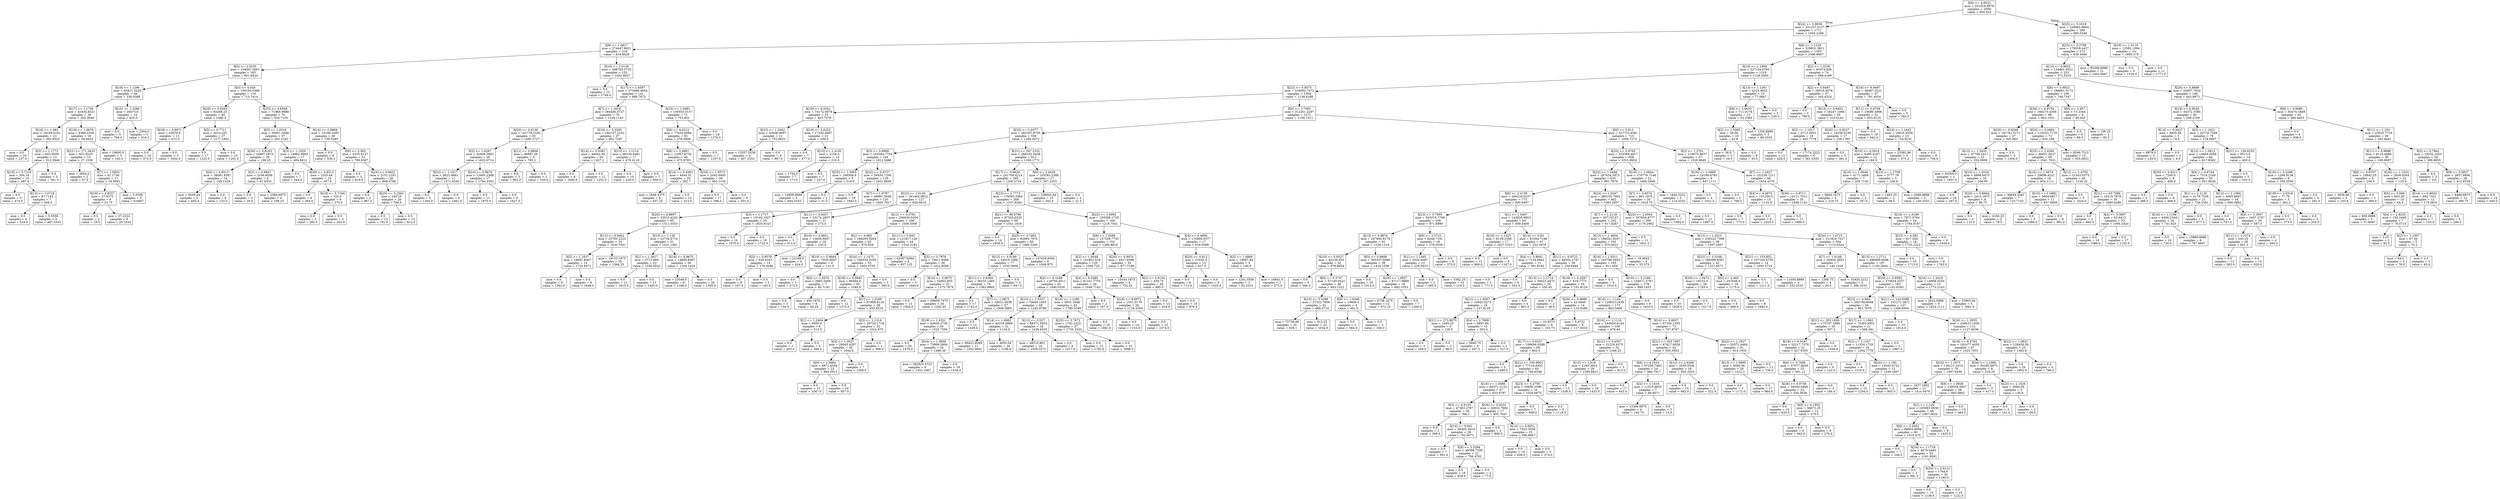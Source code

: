 digraph Tree {
node [shape=box] ;
0 [label="X[6] <= 4.8532\nmse = 331618.8976\nsamples = 2000\nvalue = 994.624"] ;
1 [label="X[24] <= 0.9936\nmse = 331237.5137\nsamples = 1711\nvalue = 1045.2268"] ;
0 -> 1 [labeldistance=2.5, labelangle=45, headlabel="True"] ;
2 [label="X[8] <= 1.0817\nmse = 274447.8621\nsamples = 318\nvalue = 818.8428"] ;
1 -> 2 ;
3 [label="X[0] <= 3.5535\nmse = 154001.3691\nsamples = 165\nvalue = 601.8424"] ;
2 -> 3 ;
4 [label="X[19] <= 1.1296\nmse = 63411.3228\nsamples = 49\nvalue = 336.9388"] ;
3 -> 4 ;
5 [label="X[17] <= 1.1706\nmse = 41830.8521\nsamples = 39\nvalue = 255.3846"] ;
4 -> 5 ;
6 [label="X[16] <= 1.083\nmse = 19169.6181\nsamples = 23\nvalue = 392.6522"] ;
5 -> 6 ;
7 [label="mse = 0.0\nsamples = 10\nvalue = 237.0"] ;
6 -> 7 ;
8 [label="X[3] <= 1.1773\nmse = 943.0059\nsamples = 13\nvalue = 512.3846"] ;
6 -> 8 ;
9 [label="X[18] <= 5.7219\nmse = 304.16\nsamples = 10\nvalue = 497.8"] ;
8 -> 9 ;
10 [label="mse = 0.0\nsamples = 3\nvalue = 474.0"] ;
9 -> 10 ;
11 [label="X[13] <= 1.0718\nmse = 87.7143\nsamples = 7\nvalue = 508.0"] ;
9 -> 11 ;
12 [label="mse = 0.0\nsamples = 4\nvalue = 516.0"] ;
11 -> 12 ;
13 [label="mse = 5.5556\nsamples = 3\nvalue = 497.3333"] ;
11 -> 13 ;
14 [label="mse = 0.0\nsamples = 3\nvalue = 561.0"] ;
8 -> 14 ;
15 [label="X[19] <= 1.0978\nmse = 8384.4336\nsamples = 16\nvalue = 58.0625"] ;
5 -> 15 ;
16 [label="X[21] <= 171.3423\nmse = 931.8225\nsamples = 13\nvalue = 27.1538"] ;
15 -> 16 ;
17 [label="mse = 3844.0\nsamples = 2\nvalue = 67.0"] ;
16 -> 17 ;
18 [label="X[7] <= 1.0853\nmse = 61.1736\nsamples = 11\nvalue = 19.9091"] ;
16 -> 18 ;
19 [label="X[18] <= 4.8257\nmse = 27.9375\nsamples = 8\nvalue = 23.75"] ;
18 -> 19 ;
20 [label="mse = 0.0\nsamples = 2\nvalue = 19.0"] ;
19 -> 20 ;
21 [label="mse = 27.2222\nsamples = 6\nvalue = 25.3333"] ;
19 -> 21 ;
22 [label="mse = 5.5556\nsamples = 3\nvalue = 9.6667"] ;
18 -> 22 ;
23 [label="mse = 18600.0\nsamples = 3\nvalue = 192.0"] ;
15 -> 23 ;
24 [label="X[15] <= 1.3286\nmse = 20473.0\nsamples = 10\nvalue = 655.0"] ;
4 -> 24 ;
25 [label="mse = 0.0\nsamples = 5\nvalue = 794.0"] ;
24 -> 25 ;
26 [label="mse = 2304.0\nsamples = 5\nvalue = 516.0"] ;
24 -> 26 ;
27 [label="X[0] <= 4.029\nmse = 150104.0366\nsamples = 116\nvalue = 713.7414"] ;
3 -> 27 ;
28 [label="X[20] <= 0.8263\nmse = 93268.25\nsamples = 40\nvalue = 1080.5"] ;
27 -> 28 ;
29 [label="X[19] <= 0.9971\nmse = 32670.0\nsamples = 13\nvalue = 672.0"] ;
28 -> 29 ;
30 [label="mse = 0.0\nsamples = 10\nvalue = 573.0"] ;
29 -> 30 ;
31 [label="mse = 0.0\nsamples = 3\nvalue = 1002.0"] ;
29 -> 31 ;
32 [label="X[5] <= 0.7711\nmse = 3414.225\nsamples = 27\nvalue = 1277.1852"] ;
28 -> 32 ;
33 [label="mse = 0.0\nsamples = 17\nvalue = 1322.0"] ;
32 -> 33 ;
34 [label="mse = 0.0\nsamples = 10\nvalue = 1201.0"] ;
32 -> 34 ;
35 [label="X[25] <= 4.6568\nmse = 71960.9688\nsamples = 76\nvalue = 520.7105"] ;
27 -> 35 ;
36 [label="X[3] <= 1.0518\nmse = 30951.3046\nsamples = 37\nvalue = 293.2162"] ;
35 -> 36 ;
37 [label="X[20] <= 0.8163\nmse = 24997.6875\nsamples = 20\nvalue = 198.25"] ;
36 -> 37 ;
38 [label="X[4] <= 4.9513\nmse = 26081.8367\nsamples = 14\nvalue = 248.1429"] ;
37 -> 38 ;
39 [label="mse = 6209.44\nsamples = 5\nvalue = 455.4"] ;
38 -> 39 ;
40 [label="mse = 0.0\nsamples = 9\nvalue = 133.0"] ;
38 -> 40 ;
41 [label="X[3] <= 0.8947\nmse = 3106.8056\nsamples = 6\nvalue = 81.8333"] ;
37 -> 41 ;
42 [label="mse = 0.0\nsamples = 2\nvalue = 29.0"] ;
41 -> 42 ;
43 [label="mse = 2566.6875\nsamples = 4\nvalue = 108.25"] ;
41 -> 43 ;
44 [label="X[3] <= 1.1029\nmse = 14862.9965\nsamples = 17\nvalue = 404.9412"] ;
36 -> 44 ;
45 [label="mse = 0.0\nsamples = 7\nvalue = 544.0"] ;
44 -> 45 ;
46 [label="X[20] <= 0.8512\nmse = 2255.64\nsamples = 10\nvalue = 307.6"] ;
44 -> 46 ;
47 [label="mse = 0.0\nsamples = 4\nvalue = 364.0"] ;
46 -> 47 ;
48 [label="X[18] <= 5.7184\nmse = 225.0\nsamples = 6\nvalue = 270.0"] ;
46 -> 48 ;
49 [label="mse = 0.0\nsamples = 3\nvalue = 285.0"] ;
48 -> 49 ;
50 [label="mse = 0.0\nsamples = 3\nvalue = 255.0"] ;
48 -> 50 ;
51 [label="X[14] <= 0.8869\nmse = 15186.2485\nsamples = 39\nvalue = 736.5385"] ;
35 -> 51 ;
52 [label="mse = 0.0\nsamples = 8\nvalue = 530.0"] ;
51 -> 52 ;
53 [label="X[6] <= 3.365\nmse = 5255.8127\nsamples = 31\nvalue = 789.8387"] ;
51 -> 53 ;
54 [label="mse = 0.0\nsamples = 3\nvalue = 614.0"] ;
53 -> 54 ;
55 [label="X[24] <= 0.9831\nmse = 2151.2181\nsamples = 28\nvalue = 808.6786"] ;
53 -> 55 ;
56 [label="mse = 0.0\nsamples = 2\nvalue = 967.0"] ;
55 -> 56 ;
57 [label="X[25] <= 5.2563\nmse = 240.25\nsamples = 26\nvalue = 796.5"] ;
55 -> 57 ;
58 [label="mse = 0.0\nsamples = 13\nvalue = 781.0"] ;
57 -> 58 ;
59 [label="mse = 0.0\nsamples = 13\nvalue = 812.0"] ;
57 -> 59 ;
60 [label="X[16] <= 1.0138\nmse = 298793.3733\nsamples = 153\nvalue = 1052.8627"] ;
2 -> 60 ;
61 [label="mse = 0.0\nsamples = 12\nvalue = 1794.0"] ;
60 -> 61 ;
62 [label="X[17] <= 1.0587\nmse = 273496.4654\nsamples = 141\nvalue = 989.7872"] ;
60 -> 62 ;
63 [label="X[7] <= 1.2016\nmse = 284446.0727\nsamples = 70\nvalue = 1229.1143"] ;
62 -> 63 ;
64 [label="X[20] <= 0.8136\nmse = 141778.0165\nsamples = 33\nvalue = 1495.2727"] ;
63 -> 64 ;
65 [label="X[2] <= 1.4267\nmse = 52608.5663\nsamples = 28\nvalue = 1622.0714"] ;
64 -> 65 ;
66 [label="X[22] <= 1.1517\nmse = 9622.0661\nsamples = 11\nvalue = 1371.4545"] ;
65 -> 66 ;
67 [label="mse = 0.0\nsamples = 5\nvalue = 1264.0"] ;
66 -> 67 ;
68 [label="mse = 0.0\nsamples = 6\nvalue = 1461.0"] ;
66 -> 68 ;
69 [label="X[24] <= 0.9676\nmse = 13485.2388\nsamples = 17\nvalue = 1784.2353"] ;
65 -> 69 ;
70 [label="mse = 0.0\nsamples = 11\nvalue = 1870.0"] ;
69 -> 70 ;
71 [label="mse = 0.0\nsamples = 6\nvalue = 1627.0"] ;
69 -> 71 ;
72 [label="X[11] <= 0.9606\nmse = 46887.36\nsamples = 5\nvalue = 785.2"] ;
64 -> 72 ;
73 [label="mse = 0.0\nsamples = 3\nvalue = 962.0"] ;
72 -> 73 ;
74 [label="mse = 0.0\nsamples = 2\nvalue = 520.0"] ;
72 -> 74 ;
75 [label="X[10] <= 5.3285\nmse = 292157.2243\nsamples = 37\nvalue = 991.7297"] ;
63 -> 75 ;
76 [label="X[14] <= 0.9381\nmse = 46042.56\nsamples = 20\nvalue = 1427.2"] ;
75 -> 76 ;
77 [label="mse = 0.0\nsamples = 8\nvalue = 1690.0"] ;
76 -> 77 ;
78 [label="mse = 0.0\nsamples = 12\nvalue = 1252.0"] ;
76 -> 78 ;
79 [label="X[13] <= 1.1114\nmse = 96134.9481\nsamples = 17\nvalue = 479.4118"] ;
75 -> 79 ;
80 [label="mse = 0.0\nsamples = 10\nvalue = 220.0"] ;
79 -> 80 ;
81 [label="mse = 0.0\nsamples = 7\nvalue = 850.0"] ;
79 -> 81 ;
82 [label="X[19] <= 1.0483\nmse = 150555.0137\nsamples = 71\nvalue = 753.831"] ;
62 -> 82 ;
83 [label="X[6] <= 4.4212\nmse = 77635.6084\nsamples = 53\nvalue = 576.4906"] ;
82 -> 83 ;
84 [label="X[6] <= 2.4881\nmse = 12957.6734\nsamples = 46\nvalue = 475.9783"] ;
83 -> 84 ;
85 [label="X[14] <= 0.9383\nmse = 4444.51\nsamples = 20\nvalue = 362.7"] ;
84 -> 85 ;
86 [label="mse = 1848.4375\nsamples = 8\nvalue = 437.25"] ;
85 -> 86 ;
87 [label="mse = 0.0\nsamples = 12\nvalue = 313.0"] ;
85 -> 87 ;
88 [label="X[16] <= 1.0572\nmse = 2042.6405\nsamples = 26\nvalue = 563.1154"] ;
84 -> 88 ;
89 [label="mse = 0.0\nsamples = 17\nvalue = 596.0"] ;
88 -> 89 ;
90 [label="mse = 0.0\nsamples = 9\nvalue = 501.0"] ;
88 -> 90 ;
91 [label="mse = 0.0\nsamples = 7\nvalue = 1237.0"] ;
83 -> 91 ;
92 [label="mse = 0.0\nsamples = 18\nvalue = 1276.0"] ;
82 -> 92 ;
93 [label="X[8] <= 1.1229\nmse = 329831.3811\nsamples = 1393\nvalue = 1096.9067"] ;
1 -> 93 ;
94 [label="X[19] <= 1.1806\nmse = 327104.0785\nsamples = 1319\nvalue = 1126.5565"] ;
93 -> 94 ;
95 [label="X[22] <= 0.8575\nmse = 318002.7472\nsamples = 1304\nvalue = 1138.6288"] ;
94 -> 95 ;
96 [label="X[18] <= 6.0541\nmse = 74172.6079\nsamples = 33\nvalue = 463.7576"] ;
95 -> 96 ;
97 [label="X[23] <= 1.2042\nmse = 43006.9097\nsamples = 12\nvalue = 752.0833"] ;
96 -> 97 ;
98 [label="mse = 13557.5556\nsamples = 3\nvalue = 407.3333"] ;
97 -> 98 ;
99 [label="mse = 0.0\nsamples = 9\nvalue = 867.0"] ;
97 -> 99 ;
100 [label="X[10] <= 2.6252\nmse = 17332.6667\nsamples = 21\nvalue = 299.0"] ;
96 -> 100 ;
101 [label="mse = 0.0\nsamples = 7\nvalue = 477.0"] ;
100 -> 101 ;
102 [label="X[15] <= 1.4192\nmse = 2236.0\nsamples = 14\nvalue = 210.0"] ;
100 -> 102 ;
103 [label="mse = 1734.0\nsamples = 7\nvalue = 173.0"] ;
102 -> 103 ;
104 [label="mse = 0.0\nsamples = 7\nvalue = 247.0"] ;
102 -> 104 ;
105 [label="X[0] <= 3.7583\nmse = 312201.2297\nsamples = 1271\nvalue = 1156.1511"] ;
95 -> 105 ;
106 [label="X[25] <= 2.0377\nmse = 263167.8705\nsamples = 556\nvalue = 1284.0072"] ;
105 -> 106 ;
107 [label="X[3] <= 0.8968\nmse = 103384.7754\nsamples = 144\nvalue = 1612.5486"] ;
106 -> 107 ;
108 [label="X[25] <= 1.3065\nmse = 166506.8\nsamples = 5\nvalue = 519.0"] ;
107 -> 108 ;
109 [label="mse = 12906.8889\nsamples = 3\nvalue = 844.3333"] ;
108 -> 109 ;
110 [label="mse = 0.0\nsamples = 2\nvalue = 31.0"] ;
108 -> 110 ;
111 [label="X[22] <= 0.8737\nmse = 56550.7206\nsamples = 139\nvalue = 1651.8849"] ;
107 -> 111 ;
112 [label="mse = 0.0\nsamples = 19\nvalue = 1943.0"] ;
111 -> 112 ;
113 [label="X[7] <= 1.0787\nmse = 49961.5649\nsamples = 120\nvalue = 1605.7917"] ;
111 -> 113 ;
114 [label="X[20] <= 0.8697\nmse = 33515.4223\nsamples = 85\nvalue = 1511.0353"] ;
113 -> 114 ;
115 [label="X[13] <= 0.9402\nmse = 25783.2223\nsamples = 34\nvalue = 1630.7941"] ;
114 -> 115 ;
116 [label="X[2] <= 1.1637\nmse = 19891.8367\nsamples = 14\nvalue = 1725.8571"] ;
115 -> 116 ;
117 [label="mse = 0.0\nsamples = 6\nvalue = 1563.0"] ;
116 -> 117 ;
118 [label="mse = 0.0\nsamples = 8\nvalue = 1848.0"] ;
116 -> 118 ;
119 [label="mse = 19153.1875\nsamples = 20\nvalue = 1564.25"] ;
115 -> 119 ;
120 [label="X[15] <= 1.136\nmse = 22734.4714\nsamples = 51\nvalue = 1431.1961"] ;
114 -> 120 ;
121 [label="X[1] <= 1.3817\nmse = 3713.966\nsamples = 23\nvalue = 1556.6522"] ;
120 -> 121 ;
122 [label="mse = 0.0\nsamples = 12\nvalue = 1615.0"] ;
121 -> 122 ;
123 [label="mse = 0.0\nsamples = 11\nvalue = 1493.0"] ;
121 -> 123 ;
124 [label="X[18] <= 8.8675\nmse = 14809.8367\nsamples = 28\nvalue = 1328.1429"] ;
120 -> 124 ;
125 [label="mse = 23548.0\nsamples = 8\nvalue = 1186.0"] ;
124 -> 125 ;
126 [label="mse = 0.0\nsamples = 20\nvalue = 1385.0"] ;
124 -> 126 ;
127 [label="X[3] <= 1.1717\nmse = 15140.1927\nsamples = 35\nvalue = 1835.9143"] ;
113 -> 127 ;
128 [label="mse = 0.0\nsamples = 16\nvalue = 1970.0"] ;
127 -> 128 ;
129 [label="mse = 0.0\nsamples = 19\nvalue = 1723.0"] ;
127 -> 129 ;
130 [label="X[21] <= 347.2332\nmse = 268102.0438\nsamples = 412\nvalue = 1169.1772"] ;
106 -> 130 ;
131 [label="X[17] <= 0.9629\nmse = 241758.4214\nsamples = 395\nvalue = 1206.2734"] ;
130 -> 131 ;
132 [label="X[22] <= 1.0149\nmse = 261462.0822\nsamples = 127\nvalue = 928.6614"] ;
131 -> 132 ;
133 [label="X[11] <= 0.8457\nmse = 23174.2857\nsamples = 21\nvalue = 273.0"] ;
132 -> 133 ;
134 [label="mse = 0.0\nsamples = 3\nvalue = 513.0"] ;
133 -> 134 ;
135 [label="X[10] <= 4.9931\nmse = 15836.6667\nsamples = 18\nvalue = 233.0"] ;
133 -> 135 ;
136 [label="X[3] <= 0.9578\nmse = 620.8163\nsamples = 14\nvalue = 178.4286"] ;
135 -> 136 ;
137 [label="mse = 0.0\nsamples = 9\nvalue = 197.0"] ;
136 -> 137 ;
138 [label="mse = 0.0\nsamples = 5\nvalue = 145.0"] ;
136 -> 138 ;
139 [label="mse = 22188.0\nsamples = 4\nvalue = 424.0"] ;
135 -> 139 ;
140 [label="X[12] <= 3.3791\nmse = 206630.0204\nsamples = 106\nvalue = 1058.5566"] ;
132 -> 140 ;
141 [label="X[2] <= 0.965\nmse = 186205.6204\nsamples = 62\nvalue = 875.629"] ;
140 -> 141 ;
142 [label="X[19] <= 0.9694\nmse = 7930.6667\nsamples = 9\nvalue = 131.0"] ;
141 -> 142 ;
143 [label="mse = 0.0\nsamples = 2\nvalue = 272.0"] ;
142 -> 143 ;
144 [label="X[5] <= 1.0576\nmse = 2893.3469\nsamples = 7\nvalue = 90.7143"] ;
142 -> 144 ;
145 [label="mse = 0.0\nsamples = 3\nvalue = 150.0"] ;
144 -> 145 ;
146 [label="mse = 450.1875\nsamples = 4\nvalue = 46.25"] ;
144 -> 146 ;
147 [label="X[24] <= 1.1475\nmse = 106334.3339\nsamples = 53\nvalue = 1002.0755"] ;
141 -> 147 ;
148 [label="X[18] <= 6.0945\nmse = 86494.6\nsamples = 50\nvalue = 1040.6"] ;
147 -> 148 ;
149 [label="mse = 0.0\nsamples = 12\nvalue = 1373.0"] ;
148 -> 149 ;
150 [label="X[1] <= 1.3189\nmse = 67898.8116\nsamples = 38\nvalue = 935.6316"] ;
148 -> 150 ;
151 [label="X[1] <= 1.2404\nmse = 6050.0\nsamples = 6\nvalue = 513.0"] ;
150 -> 151 ;
152 [label="mse = 0.0\nsamples = 2\nvalue = 403.0"] ;
151 -> 152 ;
153 [label="mse = 0.0\nsamples = 4\nvalue = 568.0"] ;
151 -> 153 ;
154 [label="X[3] <= 1.1318\nmse = 39725.1719\nsamples = 32\nvalue = 1014.875"] ;
150 -> 154 ;
155 [label="X[3] <= 1.0027\nmse = 28045.4267\nsamples = 30\nvalue = 1044.8"] ;
154 -> 155 ;
156 [label="X[0] <= 2.5884\nmse = 8871.4556\nsamples = 23\nvalue = 964.3913"] ;
155 -> 156 ;
157 [label="mse = 0.0\nsamples = 13\nvalue = 1047.0"] ;
156 -> 157 ;
158 [label="mse = 0.0\nsamples = 10\nvalue = 857.0"] ;
156 -> 158 ;
159 [label="mse = 0.0\nsamples = 7\nvalue = 1309.0"] ;
155 -> 159 ;
160 [label="mse = 0.0\nsamples = 2\nvalue = 566.0"] ;
154 -> 160 ;
161 [label="mse = 0.0\nsamples = 3\nvalue = 360.0"] ;
147 -> 161 ;
162 [label="X[11] <= 0.845\nmse = 121817.126\nsamples = 44\nvalue = 1316.3182"] ;
140 -> 162 ;
163 [label="mse = 61687.6094\nsamples = 8\nvalue = 837.125"] ;
162 -> 163 ;
164 [label="X[5] <= 0.7876\nmse = 72811.6566\nsamples = 36\nvalue = 1422.8056"] ;
162 -> 164 ;
165 [label="mse = 0.0\nsamples = 3\nvalue = 1940.0"] ;
164 -> 165 ;
166 [label="X[14] <= 0.9075\nmse = 52902.955\nsamples = 33\nvalue = 1375.7879"] ;
164 -> 166 ;
167 [label="mse = 0.0\nsamples = 13\nvalue = 1504.0"] ;
166 -> 167 ;
168 [label="mse = 69659.7475\nsamples = 20\nvalue = 1292.45"] ;
166 -> 168 ;
169 [label="X[23] <= 2.7773\nmse = 178593.3064\nsamples = 268\nvalue = 1337.8284"] ;
131 -> 169 ;
170 [label="X[21] <= 86.6796\nmse = 87555.6235\nsamples = 99\nvalue = 1541.1818"] ;
169 -> 170 ;
171 [label="mse = 0.0\nsamples = 14\nvalue = 1856.0"] ;
170 -> 171 ;
172 [label="X[25] <= 3.7483\nmse = 82963.7974\nsamples = 85\nvalue = 1489.3294"] ;
170 -> 172 ;
173 [label="X[12] <= 4.9199\nmse = 54016.1606\nsamples = 77\nvalue = 1535.0909"] ;
172 -> 173 ;
174 [label="X[11] <= 0.8384\nmse = 36233.1485\nsamples = 74\nvalue = 1562.9865"] ;
173 -> 174 ;
175 [label="mse = 0.0\nsamples = 17\nvalue = 1742.0"] ;
174 -> 175 ;
176 [label="X[7] <= 1.0875\nmse = 34631.5038\nsamples = 57\nvalue = 1509.5965"] ;
174 -> 176 ;
177 [label="X[19] <= 1.0321\nmse = 42626.2736\nsamples = 45\nvalue = 1525.7556"] ;
176 -> 177 ;
178 [label="mse = 0.0\nsamples = 20\nvalue = 1570.0"] ;
177 -> 178 ;
179 [label="X[16] <= 1.0958\nmse = 73908.3904\nsamples = 25\nvalue = 1490.36"] ;
177 -> 179 ;
180 [label="mse = 282823.4722\nsamples = 6\nvalue = 1352.1667"] ;
179 -> 180 ;
181 [label="mse = 0.0\nsamples = 19\nvalue = 1534.0"] ;
179 -> 181 ;
182 [label="mse = 0.0\nsamples = 12\nvalue = 1449.0"] ;
176 -> 182 ;
183 [label="mse = 0.0\nsamples = 3\nvalue = 847.0"] ;
173 -> 183 ;
184 [label="mse = 147428.8594\nsamples = 8\nvalue = 1048.875"] ;
172 -> 184 ;
185 [label="X[22] <= 1.0992\nmse = 193508.1728\nsamples = 169\nvalue = 1218.7041"] ;
169 -> 185 ;
186 [label="X[8] <= 1.0598\nmse = 157328.7755\nsamples = 152\nvalue = 1285.8816"] ;
185 -> 186 ;
187 [label="X[2] <= 1.6048\nmse = 141803.016\nsamples = 120\nvalue = 1394.725"] ;
186 -> 187 ;
188 [label="X[4] <= 6.4188\nmse = 118794.4011\nsamples = 92\nvalue = 1500.0326"] ;
187 -> 188 ;
189 [label="X[15] <= 1.5537\nmse = 79640.1833\nsamples = 49\nvalue = 1245.9796"] ;
188 -> 189 ;
190 [label="X[14] <= 1.0083\nmse = 40319.0968\nsamples = 31\nvalue = 1134.0"] ;
189 -> 190 ;
191 [label="mse = 90422.8099\nsamples = 11\nvalue = 1032.9091"] ;
190 -> 191 ;
192 [label="mse = 4050.04\nsamples = 20\nvalue = 1189.6"] ;
190 -> 192 ;
193 [label="X[12] <= 3.527\nmse = 88571.5833\nsamples = 18\nvalue = 1438.8333"] ;
189 -> 193 ;
194 [label="mse = 48510.801\nsamples = 14\nvalue = 1559.3571"] ;
193 -> 194 ;
195 [label="mse = 0.0\nsamples = 4\nvalue = 1017.0"] ;
193 -> 195 ;
196 [label="X[16] <= 1.1385\nmse = 6051.5046\nsamples = 43\nvalue = 1789.5349"] ;
188 -> 196 ;
197 [label="X[25] <= 3.7672\nmse = 1742.2222\nsamples = 27\nvalue = 1735.3333"] ;
196 -> 197 ;
198 [label="mse = 0.0\nsamples = 12\nvalue = 1782.0"] ;
197 -> 198 ;
199 [label="mse = 0.0\nsamples = 15\nvalue = 1698.0"] ;
197 -> 199 ;
200 [label="mse = 0.0\nsamples = 16\nvalue = 1881.0"] ;
196 -> 200 ;
201 [label="X[4] <= 6.5385\nmse = 61241.7755\nsamples = 28\nvalue = 1048.7143"] ;
187 -> 201 ;
202 [label="mse = 0.0\nsamples = 2\nvalue = 167.0"] ;
201 -> 202 ;
203 [label="X[18] <= 9.8972\nmse = 1551.0178\nsamples = 26\nvalue = 1116.5385"] ;
201 -> 203 ;
204 [label="mse = 0.0\nsamples = 14\nvalue = 1153.0"] ;
203 -> 204 ;
205 [label="mse = 0.0\nsamples = 12\nvalue = 1074.0"] ;
203 -> 205 ;
206 [label="X[20] <= 0.8974\nmse = 4527.6396\nsamples = 32\nvalue = 877.7188"] ;
186 -> 206 ;
207 [label="mse = 15444.1875\nsamples = 4\nvalue = 753.25"] ;
206 -> 207 ;
208 [label="X[2] <= 0.9134\nmse = 438.75\nsamples = 28\nvalue = 895.5"] ;
206 -> 208 ;
209 [label="mse = 0.0\nsamples = 13\nvalue = 918.0"] ;
208 -> 209 ;
210 [label="mse = 0.0\nsamples = 15\nvalue = 876.0"] ;
208 -> 210 ;
211 [label="X[4] <= 6.4666\nmse = 115869.9377\nsamples = 17\nvalue = 618.0588"] ;
185 -> 211 ;
212 [label="X[20] <= 0.912\nmse = 21632.0\nsamples = 12\nvalue = 817.0"] ;
211 -> 212 ;
213 [label="mse = 0.0\nsamples = 8\nvalue = 713.0"] ;
212 -> 213 ;
214 [label="mse = 0.0\nsamples = 4\nvalue = 1025.0"] ;
212 -> 214 ;
215 [label="X[2] <= 1.4869\nmse = 19087.84\nsamples = 5\nvalue = 140.6"] ;
211 -> 215 ;
216 [label="mse = 1241.5556\nsamples = 3\nvalue = 52.3333"] ;
215 -> 216 ;
217 [label="mse = 16641.0\nsamples = 2\nvalue = 273.0"] ;
215 -> 217 ;
218 [label="X[0] <= 2.0429\nmse = 105285.2388\nsamples = 17\nvalue = 307.2353"] ;
130 -> 218 ;
219 [label="mse = 106942.64\nsamples = 15\nvalue = 345.4"] ;
218 -> 219 ;
220 [label="mse = 0.0\nsamples = 2\nvalue = 21.0"] ;
218 -> 220 ;
221 [label="X[0] <= 5.812\nmse = 327733.6361\nsamples = 715\nvalue = 1056.7273"] ;
105 -> 221 ;
222 [label="X[20] <= 0.9765\nmse = 316366.4817\nsamples = 658\nvalue = 1015.9924"] ;
221 -> 222 ;
223 [label="X[22] <= 1.0446\nmse = 297634.3973\nsamples = 635\nvalue = 991.7874"] ;
222 -> 223 ;
224 [label="X[6] <= 2.4159\nmse = 294216.0237\nsamples = 173\nvalue = 800.8497"] ;
223 -> 224 ;
225 [label="X[23] <= 5.7905\nmse = 303374.7769\nsamples = 109\nvalue = 971.8899"] ;
224 -> 225 ;
226 [label="X[13] <= 0.9876\nmse = 247692.8178\nsamples = 91\nvalue = 1109.1319"] ;
225 -> 226 ;
227 [label="X[19] <= 0.9527\nmse = 82239.655\nsamples = 52\nvalue = 878.8654"] ;
226 -> 227 ;
228 [label="mse = 0.0\nsamples = 6\nvalue = 386.0"] ;
227 -> 228 ;
229 [label="X[0] <= 5.3747\nmse = 57149.0421\nsamples = 46\nvalue = 943.1522"] ;
227 -> 229 ;
230 [label="X[10] <= 5.4388\nmse = 37332.7806\nsamples = 42\nvalue = 989.0714"] ;
229 -> 230 ;
231 [label="mse = 72738.09\nsamples = 20\nvalue = 939.1"] ;
230 -> 231 ;
232 [label="mse = 812.25\nsamples = 22\nvalue = 1034.5"] ;
230 -> 232 ;
233 [label="X[8] <= 1.0346\nmse = 10609.0\nsamples = 4\nvalue = 461.0"] ;
229 -> 233 ;
234 [label="mse = 0.0\nsamples = 2\nvalue = 564.0"] ;
233 -> 234 ;
235 [label="mse = 0.0\nsamples = 2\nvalue = 358.0"] ;
233 -> 235 ;
236 [label="X[5] <= 0.9908\nmse = 303337.6686\nsamples = 39\nvalue = 1416.1538"] ;
226 -> 236 ;
237 [label="mse = 0.0\nsamples = 20\nvalue = 1914.0"] ;
236 -> 237 ;
238 [label="X[26] <= 1.0927\nmse = 87117.9889\nsamples = 19\nvalue = 892.1053"] ;
236 -> 238 ;
239 [label="mse = 6738.1875\nsamples = 12\nvalue = 672.25"] ;
238 -> 239 ;
240 [label="mse = 0.0\nsamples = 7\nvalue = 1269.0"] ;
238 -> 240 ;
241 [label="X[9] <= 3.5722\nmse = 8248.7191\nsamples = 18\nvalue = 278.0556"] ;
225 -> 241 ;
242 [label="X[1] <= 1.1465\nmse = 5324.4097\nsamples = 12\nvalue = 229.5833"] ;
241 -> 242 ;
243 [label="mse = 0.0\nsamples = 2\nvalue = 295.0"] ;
242 -> 243 ;
244 [label="mse = 5362.25\nsamples = 10\nvalue = 216.5"] ;
242 -> 244 ;
245 [label="mse = 0.0\nsamples = 6\nvalue = 375.0"] ;
241 -> 245 ;
246 [label="X[1] <= 1.0497\nmse = 143935.6853\nsamples = 64\nvalue = 509.5469"] ;
224 -> 246 ;
247 [label="X[16] <= 1.1425\nmse = 8139.2388\nsamples = 17\nvalue = 1027.2353"] ;
246 -> 247 ;
248 [label="mse = 0.0\nsamples = 12\nvalue = 969.0"] ;
247 -> 248 ;
249 [label="mse = 0.0\nsamples = 5\nvalue = 1167.0"] ;
247 -> 249 ;
250 [label="X[14] <= 0.93\nmse = 61054.7198\nsamples = 47\nvalue = 322.2979"] ;
246 -> 250 ;
251 [label="X[4] <= 3.8041\nmse = 7134.6942\nsamples = 11\nvalue = 591.8182"] ;
250 -> 251 ;
252 [label="mse = 0.0\nsamples = 2\nvalue = 771.0"] ;
251 -> 252 ;
253 [label="mse = 0.0\nsamples = 9\nvalue = 552.0"] ;
251 -> 253 ;
254 [label="X[11] <= 0.9722\nmse = 48552.2747\nsamples = 36\nvalue = 239.9444"] ;
250 -> 254 ;
255 [label="X[13] <= 1.2714\nmse = 59422.4475\nsamples = 20\nvalue = 350.45"] ;
254 -> 255 ;
256 [label="X[12] <= 1.9267\nmse = 10842.0273\nsamples = 16\nvalue = 237.8125"] ;
255 -> 256 ;
257 [label="X[21] <= 273.8875\nmse = 1640.25\nsamples = 6\nvalue = 128.5"] ;
256 -> 257 ;
258 [label="mse = 0.0\nsamples = 3\nvalue = 169.0"] ;
257 -> 258 ;
259 [label="mse = 0.0\nsamples = 3\nvalue = 88.0"] ;
257 -> 259 ;
260 [label="X[4] <= 2.7688\nmse = 4891.84\nsamples = 10\nvalue = 303.4"] ;
256 -> 260 ;
261 [label="mse = 5940.75\nsamples = 8\nvalue = 297.5"] ;
260 -> 261 ;
262 [label="mse = 0.0\nsamples = 2\nvalue = 327.0"] ;
260 -> 262 ;
263 [label="mse = 0.0\nsamples = 4\nvalue = 801.0"] ;
255 -> 263 ;
264 [label="X[18] <= 4.3297\nmse = 619.7773\nsamples = 16\nvalue = 101.8125"] ;
254 -> 264 ;
265 [label="mse = 0.0\nsamples = 2\nvalue = 38.0"] ;
264 -> 265 ;
266 [label="X[26] <= 0.9686\nmse = 43.4949\nsamples = 14\nvalue = 110.9286"] ;
264 -> 266 ;
267 [label="mse = 10.9375\nsamples = 8\nvalue = 105.75"] ;
266 -> 267 ;
268 [label="mse = 3.4722\nsamples = 6\nvalue = 117.8333"] ;
266 -> 268 ;
269 [label="X[24] <= 1.0247\nmse = 280150.7062\nsamples = 462\nvalue = 1063.2857"] ;
223 -> 269 ;
270 [label="X[7] <= 1.2118\nmse = 207152.47\nsamples = 202\nvalue = 917.8267"] ;
269 -> 270 ;
271 [label="X[15] <= 1.4654\nmse = 186341.8207\nsamples = 191\nvalue = 875.6021"] ;
270 -> 271 ;
272 [label="X[16] <= 1.0311\nmse = 163790.5653\nsamples = 183\nvalue = 911.459"] ;
271 -> 272 ;
273 [label="mse = 0.0\nsamples = 4\nvalue = 1910.0"] ;
272 -> 273 ;
274 [label="X[10] <= 5.2166\nmse = 144671.5767\nsamples = 179\nvalue = 889.1453"] ;
272 -> 274 ;
275 [label="X[16] <= 1.144\nmse = 129833.2439\nsamples = 173\nvalue = 863.3468"] ;
274 -> 275 ;
276 [label="X[16] <= 1.1116\nmse = 144920.4144\nsamples = 100\nvalue = 976.84"] ;
275 -> 276 ;
277 [label="X[17] <= 0.8237\nmse = 108694.0588\nsamples = 68\nvalue = 803.0"] ;
276 -> 277 ;
278 [label="mse = 0.0\nsamples = 5\nvalue = 1488.0"] ;
277 -> 278 ;
279 [label="X[21] <= 330.9902\nmse = 77124.9302\nsamples = 63\nvalue = 748.6349"] ;
277 -> 279 ;
280 [label="X[16] <= 1.0588\nmse = 64371.2123\nsamples = 47\nvalue = 653.9787"] ;
279 -> 280 ;
281 [label="X[3] <= 0.9133\nmse = 47363.2767\nsamples = 30\nvalue = 766.3"] ;
280 -> 281 ;
282 [label="mse = 0.0\nsamples = 2\nvalue = 398.0"] ;
281 -> 282 ;
283 [label="X[14] <= 0.941\nmse = 40365.3814\nsamples = 28\nvalue = 792.6071"] ;
281 -> 283 ;
284 [label="mse = 0.0\nsamples = 7\nvalue = 901.0"] ;
283 -> 284 ;
285 [label="X[9] <= 3.3294\nmse = 48598.7256\nsamples = 21\nvalue = 756.4762"] ;
283 -> 285 ;
286 [label="mse = 0.0\nsamples = 19\nvalue = 828.0"] ;
285 -> 286 ;
287 [label="mse = 0.0\nsamples = 2\nvalue = 77.0"] ;
285 -> 287 ;
288 [label="X[26] <= 0.9231\nmse = 32832.7682\nsamples = 17\nvalue = 455.7647"] ;
280 -> 288 ;
289 [label="mse = 0.0\nsamples = 2\nvalue = 899.0"] ;
288 -> 289 ;
290 [label="X[14] <= 0.9551\nmse = 7523.5556\nsamples = 15\nvalue = 396.6667"] ;
288 -> 290 ;
291 [label="mse = 0.0\nsamples = 10\nvalue = 458.0"] ;
290 -> 291 ;
292 [label="mse = 0.0\nsamples = 5\nvalue = 274.0"] ;
290 -> 292 ;
293 [label="X[23] <= 3.2759\nmse = 10956.3398\nsamples = 16\nvalue = 1026.6875"] ;
279 -> 293 ;
294 [label="mse = 0.0\nsamples = 7\nvalue = 908.0"] ;
293 -> 294 ;
295 [label="mse = 0.0\nsamples = 9\nvalue = 1119.0"] ;
293 -> 295 ;
296 [label="X[12] <= 3.4507\nmse = 21219.4375\nsamples = 32\nvalue = 1346.25"] ;
276 -> 296 ;
297 [label="X[15] <= 1.418\nmse = 2185.3603\nsamples = 29\nvalue = 1390.8621"] ;
296 -> 297 ;
298 [label="mse = 0.0\nsamples = 13\nvalue = 1339.0"] ;
297 -> 298 ;
299 [label="mse = 0.0\nsamples = 16\nvalue = 1433.0"] ;
297 -> 299 ;
300 [label="mse = 0.0\nsamples = 3\nvalue = 915.0"] ;
296 -> 300 ;
301 [label="X[14] <= 0.8837\nmse = 67350.1355\nsamples = 73\nvalue = 707.8767"] ;
275 -> 301 ;
302 [label="X[21] <= 353.7497\nmse = 47417.0028\nsamples = 42\nvalue = 555.5952"] ;
301 -> 302 ;
303 [label="X[9] <= 4.1633\nmse = 67256.7483\nsamples = 24\nvalue = 480.7917"] ;
302 -> 303 ;
304 [label="mse = 0.0\nsamples = 17\nvalue = 643.0"] ;
303 -> 304 ;
305 [label="X[2] <= 1.1416\nmse = 11510.6939\nsamples = 7\nvalue = 86.8571"] ;
303 -> 305 ;
306 [label="mse = 13366.6875\nsamples = 4\nvalue = 140.75"] ;
305 -> 306 ;
307 [label="mse = 0.0\nsamples = 3\nvalue = 15.0"] ;
305 -> 307 ;
308 [label="X[12] <= 2.6306\nmse = 3555.5556\nsamples = 18\nvalue = 655.3333"] ;
302 -> 308 ;
309 [label="mse = 0.0\nsamples = 15\nvalue = 682.0"] ;
308 -> 309 ;
310 [label="mse = 0.0\nsamples = 3\nvalue = 522.0"] ;
308 -> 310 ;
311 [label="X[22] <= 1.1627\nmse = 20371.4464\nsamples = 31\nvalue = 914.1935"] ;
301 -> 311 ;
312 [label="X[13] <= 1.0895\nmse = 4506.36\nsamples = 20\nvalue = 1012.2"] ;
311 -> 312 ;
313 [label="mse = 0.0\nsamples = 3\nvalue = 1172.0"] ;
312 -> 313 ;
314 [label="mse = 0.0\nsamples = 17\nvalue = 984.0"] ;
312 -> 314 ;
315 [label="mse = 0.0\nsamples = 11\nvalue = 736.0"] ;
311 -> 315 ;
316 [label="mse = 0.0\nsamples = 6\nvalue = 1633.0"] ;
274 -> 316 ;
317 [label="mse = 18.4844\nsamples = 8\nvalue = 55.375"] ;
271 -> 317 ;
318 [label="mse = 0.0\nsamples = 11\nvalue = 1651.0"] ;
270 -> 318 ;
319 [label="X[25] <= 2.0504\nmse = 307654.9777\nsamples = 260\nvalue = 1176.2962"] ;
269 -> 319 ;
320 [label="X[13] <= 1.2515\nmse = 230222.7398\nsamples = 56\nvalue = 1397.2857"] ;
319 -> 320 ;
321 [label="X[23] <= 3.3168\nmse = 186399.8367\nsamples = 42\nvalue = 1527.8571"] ;
320 -> 321 ;
322 [label="X[26] <= 1.0472\nmse = 19152.0\nsamples = 26\nvalue = 1745.0"] ;
321 -> 322 ;
323 [label="mse = 0.0\nsamples = 19\nvalue = 1829.0"] ;
322 -> 323 ;
324 [label="mse = 0.0\nsamples = 7\nvalue = 1517.0"] ;
322 -> 324 ;
325 [label="X[0] <= 4.465\nmse = 257049.0\nsamples = 16\nvalue = 1175.0"] ;
321 -> 325 ;
326 [label="mse = 0.0\nsamples = 8\nvalue = 668.0"] ;
325 -> 326 ;
327 [label="mse = 0.0\nsamples = 8\nvalue = 1682.0"] ;
325 -> 327 ;
328 [label="X[21] <= 153.852\nmse = 157104.6735\nsamples = 14\nvalue = 1005.5714"] ;
320 -> 328 ;
329 [label="mse = 0.0\nsamples = 11\nvalue = 1211.0"] ;
328 -> 329 ;
330 [label="mse = 11050.8889\nsamples = 3\nvalue = 252.3333"] ;
328 -> 330 ;
331 [label="X[24] <= 1.0715\nmse = 311824.7227\nsamples = 204\nvalue = 1115.6324"] ;
319 -> 331 ;
332 [label="X[7] <= 1.0148\nmse = 30429.2653\nsamples = 7\nvalue = 140.1429"] ;
331 -> 332 ;
333 [label="mse = 1260.75\nsamples = 4\nvalue = 30.5"] ;
332 -> 333 ;
334 [label="mse = 31920.2222\nsamples = 3\nvalue = 286.3333"] ;
332 -> 334 ;
335 [label="X[13] <= 1.2711\nmse = 286809.6088\nsamples = 197\nvalue = 1150.2944"] ;
331 -> 335 ;
336 [label="X[20] <= 0.8582\nmse = 275654.5257\nsamples = 183\nvalue = 1102.6393"] ;
335 -> 336 ;
337 [label="X[23] <= 4.944\nmse = 292706.8568\nsamples = 56\nvalue = 861.7679"] ;
336 -> 337 ;
338 [label="X[21] <= 352.1856\nmse = 175747.1886\nsamples = 35\nvalue = 557.2"] ;
337 -> 338 ;
339 [label="X[18] <= 6.9187\nmse = 52217.7378\nsamples = 31\nvalue = 427.9355"] ;
338 -> 339 ;
340 [label="X[4] <= 3.7496\nmse = 37077.4656\nsamples = 25\nvalue = 501.12"] ;
339 -> 340 ;
341 [label="X[26] <= 0.9756\nmse = 26550.0496\nsamples = 22\nvalue = 544.3636"] ;
340 -> 341 ;
342 [label="mse = 0.0\nsamples = 10\nvalue = 633.0"] ;
341 -> 342 ;
343 [label="X[9] <= 4.1953\nmse = 36672.25\nsamples = 12\nvalue = 470.5"] ;
341 -> 343 ;
344 [label="mse = 0.0\nsamples = 6\nvalue = 662.0"] ;
343 -> 344 ;
345 [label="mse = 0.0\nsamples = 6\nvalue = 279.0"] ;
343 -> 345 ;
346 [label="mse = 0.0\nsamples = 3\nvalue = 184.0"] ;
340 -> 346 ;
347 [label="mse = 0.0\nsamples = 6\nvalue = 123.0"] ;
339 -> 347 ;
348 [label="mse = 0.0\nsamples = 4\nvalue = 1559.0"] ;
338 -> 348 ;
349 [label="X[17] <= 1.1962\nmse = 75365.9501\nsamples = 21\nvalue = 1369.381"] ;
337 -> 349 ;
350 [label="X[2] <= 1.1167\nmse = 11334.1728\nsamples = 18\nvalue = 1264.7778"] ;
349 -> 350 ;
351 [label="mse = 0.0\nsamples = 6\nvalue = 1316.0"] ;
350 -> 351 ;
352 [label="X[24] <= 1.185\nmse = 15033.4722\nsamples = 12\nvalue = 1239.1667"] ;
350 -> 352 ;
353 [label="mse = 0.0\nsamples = 10\nvalue = 1294.0"] ;
352 -> 353 ;
354 [label="mse = 0.0\nsamples = 2\nvalue = 965.0"] ;
352 -> 354 ;
355 [label="mse = 0.0\nsamples = 3\nvalue = 1997.0"] ;
349 -> 355 ;
356 [label="X[21] <= 143.8398\nmse = 231271.3871\nsamples = 127\nvalue = 1208.8504"] ;
336 -> 356 ;
357 [label="mse = 0.0\nsamples = 15\nvalue = 1814.0"] ;
356 -> 357 ;
358 [label="X[26] <= 1.2855\nmse = 206631.1936\nsamples = 112\nvalue = 1127.8036"] ;
356 -> 358 ;
359 [label="X[18] <= 8.4764\nmse = 182477.4055\nsamples = 87\nvalue = 1025.7931"] ;
358 -> 359 ;
360 [label="X[24] <= 1.1675\nmse = 139121.2415\nsamples = 79\nvalue = 1097.6456"] ;
359 -> 360 ;
361 [label="mse = 1637.1882\nsamples = 21\nvalue = 1414.0476"] ;
360 -> 361 ;
362 [label="X[8] <= 1.0926\nmse = 139529.2857\nsamples = 58\nvalue = 983.0862"] ;
360 -> 362 ;
363 [label="X[1] <= 1.126\nmse = 105893.6836\nsamples = 48\nvalue = 1087.0625"] ;
362 -> 363 ;
364 [label="X[6] <= 2.5452\nmse = 99663.9994\nsamples = 40\nvalue = 1019.475"] ;
363 -> 364 ;
365 [label="mse = 0.0\nsamples = 7\nvalue = 348.0"] ;
364 -> 365 ;
366 [label="X[24] <= 1.1718\nmse = 4876.4463\nsamples = 33\nvalue = 1161.9091"] ;
364 -> 366 ;
367 [label="mse = 0.0\nsamples = 3\nvalue = 981.0"] ;
366 -> 367 ;
368 [label="X[20] <= 0.9131\nmse = 1764.0\nsamples = 30\nvalue = 1180.0"] ;
366 -> 368 ;
369 [label="mse = 0.0\nsamples = 15\nvalue = 1138.0"] ;
368 -> 369 ;
370 [label="mse = 0.0\nsamples = 15\nvalue = 1222.0"] ;
368 -> 370 ;
371 [label="mse = 0.0\nsamples = 8\nvalue = 1425.0"] ;
363 -> 371 ;
372 [label="mse = 0.0\nsamples = 10\nvalue = 484.0"] ;
362 -> 372 ;
373 [label="X[26] <= 1.2396\nmse = 56185.6875\nsamples = 8\nvalue = 316.25"] ;
359 -> 373 ;
374 [label="mse = 0.0\nsamples = 3\nvalue = 617.0"] ;
373 -> 374 ;
375 [label="X[23] <= 2.1026\nmse = 3064.56\nsamples = 5\nvalue = 135.8"] ;
373 -> 375 ;
376 [label="mse = 0.0\nsamples = 3\nvalue = 181.0"] ;
375 -> 376 ;
377 [label="mse = 0.0\nsamples = 2\nvalue = 68.0"] ;
375 -> 377 ;
378 [label="X[22] <= 1.0631\nmse = 128450.56\nsamples = 25\nvalue = 1482.8"] ;
358 -> 378 ;
379 [label="mse = 0.0\nsamples = 20\nvalue = 1662.0"] ;
378 -> 379 ;
380 [label="mse = 0.0\nsamples = 5\nvalue = 766.0"] ;
378 -> 380 ;
381 [label="X[24] <= 1.2019\nmse = 14908.0255\nsamples = 14\nvalue = 1773.2143"] ;
335 -> 381 ;
382 [label="mse = 2624.0988\nsamples = 9\nvalue = 1824.1111"] ;
381 -> 382 ;
383 [label="mse = 23963.04\nsamples = 5\nvalue = 1681.6"] ;
381 -> 383 ;
384 [label="X[19] <= 1.0644\nmse = 370776.7146\nsamples = 23\nvalue = 1684.2609"] ;
222 -> 384 ;
385 [label="X[7] <= 0.8574\nmse = 961.1875\nsamples = 20\nvalue = 1919.75"] ;
384 -> 385 ;
386 [label="mse = 0.0\nsamples = 7\nvalue = 1962.0"] ;
385 -> 386 ;
387 [label="mse = 0.0\nsamples = 13\nvalue = 1897.0"] ;
385 -> 387 ;
388 [label="mse = 1840.2222\nsamples = 3\nvalue = 114.3333"] ;
384 -> 388 ;
389 [label="X[2] <= 1.3701\nmse = 218675.9637\nsamples = 57\nvalue = 1526.9649"] ;
221 -> 389 ;
390 [label="X[16] <= 1.0489\nmse = 24189.8765\nsamples = 9\nvalue = 847.1111"] ;
389 -> 390 ;
391 [label="mse = 0.0\nsamples = 4\nvalue = 1021.0"] ;
390 -> 391 ;
392 [label="mse = 0.0\nsamples = 5\nvalue = 708.0"] ;
390 -> 392 ;
393 [label="X[7] <= 1.2427\nmse = 152230.1211\nsamples = 48\nvalue = 1654.4375"] ;
389 -> 393 ;
394 [label="X[4] <= 4.4874\nmse = 151200.0\nsamples = 13\nvalue = 1133.0"] ;
393 -> 394 ;
395 [label="mse = 0.0\nsamples = 7\nvalue = 773.0"] ;
394 -> 395 ;
396 [label="mse = 0.0\nsamples = 6\nvalue = 1553.0"] ;
394 -> 396 ;
397 [label="X[26] <= 0.9711\nmse = 14111.7012\nsamples = 35\nvalue = 1848.1143"] ;
393 -> 397 ;
398 [label="mse = 0.0\nsamples = 11\nvalue = 1986.0"] ;
397 -> 398 ;
399 [label="X[19] <= 1.0189\nmse = 7871.5764\nsamples = 24\nvalue = 1784.9167"] ;
397 -> 399 ;
400 [label="X[23] <= 4.582\nmse = 617.284\nsamples = 18\nvalue = 1735.2222"] ;
399 -> 400 ;
401 [label="mse = 0.0\nsamples = 10\nvalue = 1713.0"] ;
400 -> 401 ;
402 [label="mse = 0.0\nsamples = 8\nvalue = 1763.0"] ;
400 -> 402 ;
403 [label="mse = 0.0\nsamples = 6\nvalue = 1934.0"] ;
399 -> 403 ;
404 [label="X[13] <= 1.1261\nmse = 4214.4622\nsamples = 15\nvalue = 77.0667"] ;
94 -> 404 ;
405 [label="X[9] <= 2.6635\nmse = 711.0178\nsamples = 13\nvalue = 53.5385"] ;
404 -> 405 ;
406 [label="X[2] <= 1.5565\nmse = 26.56\nsamples = 10\nvalue = 42.8"] ;
405 -> 406 ;
407 [label="mse = 36.0\nsamples = 2\nvalue = 34.0"] ;
406 -> 407 ;
408 [label="mse = 0.0\nsamples = 8\nvalue = 45.0"] ;
406 -> 408 ;
409 [label="mse = 1326.8889\nsamples = 3\nvalue = 89.3333"] ;
405 -> 409 ;
410 [label="mse = 0.0\nsamples = 2\nvalue = 230.0"] ;
404 -> 410 ;
411 [label="X[2] <= 1.3256\nmse = 83474.838\nsamples = 74\nvalue = 568.4189"] ;
93 -> 411 ;
412 [label="X[2] <= 0.8497\nmse = 29016.4076\nsamples = 37\nvalue = 345.4324"] ;
411 -> 412 ;
413 [label="mse = 0.0\nsamples = 2\nvalue = 799.0"] ;
412 -> 413 ;
414 [label="X[13] <= 0.9452\nmse = 18247.1069\nsamples = 35\nvalue = 319.5143"] ;
412 -> 414 ;
415 [label="X[2] <= 1.1017\nmse = 6712.3951\nsamples = 18\nvalue = 405.7778"] ;
414 -> 415 ;
416 [label="mse = 0.0\nsamples = 12\nvalue = 428.0"] ;
415 -> 416 ;
417 [label="mse = 17174.2222\nsamples = 6\nvalue = 361.3333"] ;
415 -> 417 ;
418 [label="X[20] <= 0.8227\nmse = 14238.6159\nsamples = 17\nvalue = 228.1765"] ;
414 -> 418 ;
419 [label="mse = 0.0\nsamples = 5\nvalue = 381.0"] ;
418 -> 419 ;
420 [label="X[10] <= 4.3919\nmse = 6385.4167\nsamples = 12\nvalue = 164.5"] ;
418 -> 420 ;
421 [label="X[16] <= 1.0649\nmse = 4171.3469\nsamples = 7\nvalue = 205.7143"] ;
420 -> 421 ;
422 [label="mse = 6840.1875\nsamples = 4\nvalue = 219.75"] ;
421 -> 422 ;
423 [label="mse = 0.0\nsamples = 3\nvalue = 187.0"] ;
421 -> 423 ;
424 [label="X[13] <= 1.1758\nmse = 3777.76\nsamples = 5\nvalue = 106.8"] ;
420 -> 424 ;
425 [label="mse = 1482.25\nsamples = 2\nvalue = 56.5"] ;
424 -> 425 ;
426 [label="mse = 2496.8889\nsamples = 3\nvalue = 140.3333"] ;
424 -> 426 ;
427 [label="X[18] <= 8.9497\nmse = 38487.3221\nsamples = 37\nvalue = 791.4054"] ;
411 -> 427 ;
428 [label="X[11] <= 0.8756\nmse = 15680.5898\nsamples = 32\nvalue = 853.8125"] ;
427 -> 428 ;
429 [label="mse = 0.0\nsamples = 19\nvalue = 942.0"] ;
428 -> 429 ;
430 [label="X[24] <= 1.1642\nmse = 10619.4556\nsamples = 13\nvalue = 724.9231"] ;
428 -> 430 ;
431 [label="mse = 23592.96\nsamples = 5\nvalue = 675.2"] ;
430 -> 431 ;
432 [label="mse = 0.0\nsamples = 8\nvalue = 756.0"] ;
430 -> 432 ;
433 [label="mse = 0.0\nsamples = 5\nvalue = 392.0"] ;
427 -> 433 ;
434 [label="X[25] <= 5.1619\nmse = 228962.9884\nsamples = 289\nvalue = 695.0346"] ;
0 -> 434 [labeldistance=2.5, labelangle=-45, headlabel="False"] ;
435 [label="X[23] <= 5.2788\nmse = 179559.4427\nsamples = 273\nvalue = 636.4066"] ;
434 -> 435 ;
436 [label="X[13] <= 0.8632\nmse = 134401.6521\nsamples = 252\nvalue = 572.5516"] ;
435 -> 436 ;
437 [label="X[8] <= 0.9922\nmse = 188661.3172\nsamples = 106\nvalue = 749.7547"] ;
436 -> 437 ;
438 [label="X[26] <= 0.9734\nmse = 166275.4358\nsamples = 98\nvalue = 803.1531"] ;
437 -> 438 ;
439 [label="X[20] <= 0.9268\nmse = 191761.5171\nsamples = 27\nvalue = 505.963"] ;
438 -> 439 ;
440 [label="X[12] <= 1.5455\nmse = 57706.2417\nsamples = 22\nvalue = 324.5909"] ;
439 -> 440 ;
441 [label="mse = 62500.0\nsamples = 2\nvalue = 1001.0"] ;
440 -> 441 ;
442 [label="X[15] <= 1.0516\nmse = 6898.6475\nsamples = 20\nvalue = 256.95"] ;
440 -> 442 ;
443 [label="mse = 0.0\nsamples = 16\nvalue = 297.0"] ;
442 -> 443 ;
444 [label="X[20] <= 0.8664\nmse = 2413.1875\nsamples = 4\nvalue = 96.75"] ;
442 -> 444 ;
445 [label="mse = 0.0\nsamples = 2\nvalue = 115.0"] ;
444 -> 445 ;
446 [label="mse = 4160.25\nsamples = 2\nvalue = 78.5"] ;
444 -> 446 ;
447 [label="mse = 0.0\nsamples = 5\nvalue = 1304.0"] ;
439 -> 447 ;
448 [label="X[20] <= 0.9463\nmse = 110223.7179\nsamples = 71\nvalue = 916.169"] ;
438 -> 448 ;
449 [label="X[25] <= 2.0365\nmse = 46821.9227\nsamples = 58\nvalue = 1041.7931"] ;
448 -> 449 ;
450 [label="X[16] <= 1.0674\nmse = 29699.4321\nsamples = 18\nvalue = 854.1111"] ;
449 -> 450 ;
451 [label="mse = 39644.2041\nsamples = 7\nvalue = 723.7143"] ;
450 -> 451 ;
452 [label="X[16] <= 1.0882\nmse = 5664.9917\nsamples = 11\nvalue = 937.0909"] ;
450 -> 452 ;
453 [label="mse = 0.0\nsamples = 3\nvalue = 1060.0"] ;
452 -> 453 ;
454 [label="mse = 0.0\nsamples = 8\nvalue = 891.0"] ;
452 -> 454 ;
455 [label="X[12] <= 1.4755\nmse = 31543.0375\nsamples = 40\nvalue = 1126.25"] ;
449 -> 455 ;
456 [label="mse = 0.0\nsamples = 5\nvalue = 1524.0"] ;
455 -> 456 ;
457 [label="X[21] <= 63.7586\nmse = 10219.7878\nsamples = 35\nvalue = 1069.4286"] ;
455 -> 457 ;
458 [label="mse = 0.0\nsamples = 2\nvalue = 660.0"] ;
457 -> 458 ;
459 [label="X[4] <= 5.3807\nmse = 63.9412\nsamples = 33\nvalue = 1094.2424"] ;
457 -> 459 ;
460 [label="mse = 0.0\nsamples = 16\nvalue = 1086.0"] ;
459 -> 460 ;
461 [label="mse = 0.0\nsamples = 17\nvalue = 1102.0"] ;
459 -> 461 ;
462 [label="mse = 8549.7515\nsamples = 13\nvalue = 355.6923"] ;
448 -> 462 ;
463 [label="X[0] <= 3.457\nmse = 73.2344\nsamples = 8\nvalue = 95.625"] ;
437 -> 463 ;
464 [label="mse = 0.0\nsamples = 6\nvalue = 99.0"] ;
463 -> 464 ;
465 [label="mse = 156.25\nsamples = 2\nvalue = 85.5"] ;
463 -> 465 ;
466 [label="X[20] <= 0.8688\nmse = 55657.7634\nsamples = 146\nvalue = 443.8973"] ;
436 -> 466 ;
467 [label="X[19] <= 0.9529\nmse = 34372.3385\nsamples = 83\nvalue = 548.2169"] ;
466 -> 467 ;
468 [label="X[14] <= 0.9427\nmse = 8505.84\nsamples = 5\nvalue = 74.4"] ;
467 -> 468 ;
469 [label="mse = 8978.0\nsamples = 3\nvalue = 120.0"] ;
468 -> 469 ;
470 [label="mse = 0.0\nsamples = 2\nvalue = 6.0"] ;
468 -> 470 ;
471 [label="X[3] <= 1.1621\nmse = 20716.7548\nsamples = 78\nvalue = 578.5897"] ;
467 -> 471 ;
472 [label="X[12] <= 1.0813\nmse = 14664.5068\nsamples = 64\nvalue = 617.6562"] ;
471 -> 472 ;
473 [label="X[20] <= 0.8211\nmse = 7200.0\nsamples = 9\nvalue = 408.0"] ;
472 -> 473 ;
474 [label="mse = 0.0\nsamples = 3\nvalue = 288.0"] ;
473 -> 474 ;
475 [label="mse = 0.0\nsamples = 6\nvalue = 468.0"] ;
473 -> 475 ;
476 [label="X[4] <= 4.6744\nmse = 7516.2169\nsamples = 55\nvalue = 651.9636"] ;
472 -> 476 ;
477 [label="X[1] <= 1.2126\nmse = 4178.7528\nsamples = 21\nvalue = 726.2381"] ;
476 -> 477 ;
478 [label="X[16] <= 1.1198\nmse = 4490.2344\nsamples = 16\nvalue = 741.625"] ;
477 -> 478 ;
479 [label="mse = 0.0\nsamples = 10\nvalue = 726.0"] ;
478 -> 479 ;
480 [label="mse = 10888.8889\nsamples = 6\nvalue = 767.6667"] ;
478 -> 480 ;
481 [label="mse = 0.0\nsamples = 5\nvalue = 677.0"] ;
477 -> 481 ;
482 [label="X[12] <= 1.1589\nmse = 4065.6687\nsamples = 34\nvalue = 606.0882"] ;
476 -> 482 ;
483 [label="mse = 0.0\nsamples = 4\nvalue = 747.0"] ;
482 -> 483 ;
484 [label="X[0] <= 5.3007\nmse = 1607.2767\nsamples = 30\nvalue = 587.3"] ;
482 -> 484 ;
485 [label="X[11] <= 1.1074\nmse = 342.25\nsamples = 26\nvalue = 601.5"] ;
484 -> 485 ;
486 [label="mse = 0.0\nsamples = 13\nvalue = 583.0"] ;
485 -> 486 ;
487 [label="mse = 0.0\nsamples = 13\nvalue = 620.0"] ;
485 -> 487 ;
488 [label="mse = 0.0\nsamples = 4\nvalue = 495.0"] ;
484 -> 488 ;
489 [label="X[21] <= 139.8233\nmse = 9513.0\nsamples = 14\nvalue = 400.0"] ;
471 -> 489 ;
490 [label="mse = 0.0\nsamples = 5\nvalue = 525.0"] ;
489 -> 490 ;
491 [label="X[18] <= 5.2288\nmse = 1294.9136\nsamples = 9\nvalue = 330.5556"] ;
489 -> 491 ;
492 [label="X[18] <= 3.9318\nmse = 77.76\nsamples = 5\nvalue = 362.2"] ;
491 -> 492 ;
493 [label="mse = 0.0\nsamples = 2\nvalue = 373.0"] ;
492 -> 493 ;
494 [label="mse = 0.0\nsamples = 3\nvalue = 355.0"] ;
492 -> 494 ;
495 [label="mse = 0.0\nsamples = 4\nvalue = 291.0"] ;
491 -> 495 ;
496 [label="X[8] <= 0.9089\nmse = 50474.1849\nsamples = 63\nvalue = 306.4603"] ;
466 -> 496 ;
497 [label="mse = 0.0\nsamples = 4\nvalue = 938.0"] ;
496 -> 497 ;
498 [label="X[11] <= 1.193\nmse = 25022.7716\nsamples = 59\nvalue = 263.6441"] ;
496 -> 498 ;
499 [label="X[11] <= 0.9988\nmse = 9110.4489\nsamples = 30\nvalue = 160.8667"] ;
498 -> 499 ;
500 [label="X[8] <= 0.9797\nmse = 10842.25\nsamples = 8\nvalue = 259.5"] ;
499 -> 500 ;
501 [label="mse = 5836.96\nsamples = 5\nvalue = 193.8"] ;
500 -> 501 ;
502 [label="mse = 0.0\nsamples = 3\nvalue = 369.0"] ;
500 -> 502 ;
503 [label="X[26] <= 1.1533\nmse = 3656.6364\nsamples = 22\nvalue = 125.0"] ;
499 -> 503 ;
504 [label="X[5] <= 0.848\nmse = 603.29\nsamples = 10\nvalue = 64.9"] ;
503 -> 504 ;
505 [label="mse = 600.8889\nsamples = 3\nvalue = 37.6667"] ;
504 -> 505 ;
506 [label="X[4] <= 2.8225\nmse = 150.2449\nsamples = 7\nvalue = 76.5714"] ;
504 -> 506 ;
507 [label="mse = 2.25\nsamples = 2\nvalue = 92.5"] ;
506 -> 507 ;
508 [label="X[2] <= 1.1907\nmse = 67.36\nsamples = 5\nvalue = 70.2"] ;
506 -> 508 ;
509 [label="mse = 64.0\nsamples = 2\nvalue = 78.0"] ;
508 -> 509 ;
510 [label="mse = 2.0\nsamples = 3\nvalue = 65.0"] ;
508 -> 510 ;
511 [label="X[14] <= 0.8834\nmse = 682.7431\nsamples = 12\nvalue = 175.0833"] ;
503 -> 511 ;
512 [label="mse = 0.0\nsamples = 7\nvalue = 153.0"] ;
511 -> 512 ;
513 [label="mse = 0.0\nsamples = 5\nvalue = 206.0"] ;
511 -> 513 ;
514 [label="X[5] <= 0.7662\nmse = 19252.1023\nsamples = 29\nvalue = 369.9655"] ;
498 -> 514 ;
515 [label="mse = 0.0\nsamples = 3\nvalue = 0.0"] ;
514 -> 515 ;
516 [label="X[9] <= 5.5827\nmse = 3857.9956\nsamples = 26\nvalue = 412.6538"] ;
514 -> 516 ;
517 [label="mse = 6468.6875\nsamples = 12\nvalue = 380.75"] ;
516 -> 517 ;
518 [label="mse = 0.0\nsamples = 14\nvalue = 440.0"] ;
516 -> 518 ;
519 [label="mse = 85368.8889\nsamples = 21\nvalue = 1402.6667"] ;
435 -> 519 ;
520 [label="X[19] <= 1.0119\nmse = 12582.1094\nsamples = 16\nvalue = 1695.375"] ;
434 -> 520 ;
521 [label="mse = 0.0\nsamples = 5\nvalue = 1529.0"] ;
520 -> 521 ;
522 [label="mse = 0.0\nsamples = 11\nvalue = 1771.0"] ;
520 -> 522 ;
}